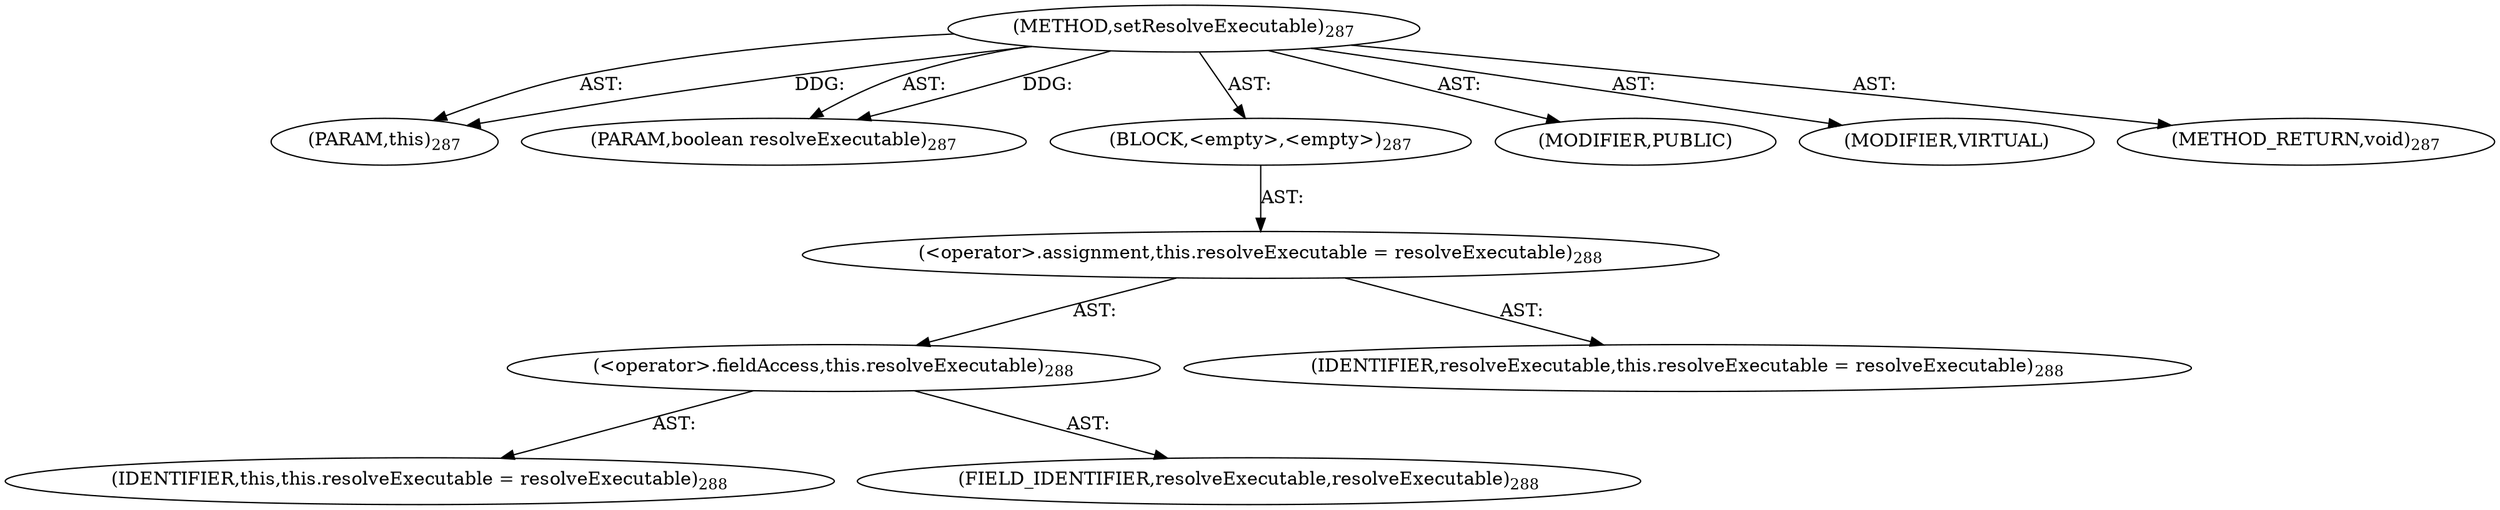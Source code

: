 digraph "setResolveExecutable" {  
"111669149712" [label = <(METHOD,setResolveExecutable)<SUB>287</SUB>> ]
"115964116998" [label = <(PARAM,this)<SUB>287</SUB>> ]
"115964117036" [label = <(PARAM,boolean resolveExecutable)<SUB>287</SUB>> ]
"25769803795" [label = <(BLOCK,&lt;empty&gt;,&lt;empty&gt;)<SUB>287</SUB>> ]
"30064771135" [label = <(&lt;operator&gt;.assignment,this.resolveExecutable = resolveExecutable)<SUB>288</SUB>> ]
"30064771136" [label = <(&lt;operator&gt;.fieldAccess,this.resolveExecutable)<SUB>288</SUB>> ]
"68719476743" [label = <(IDENTIFIER,this,this.resolveExecutable = resolveExecutable)<SUB>288</SUB>> ]
"55834574876" [label = <(FIELD_IDENTIFIER,resolveExecutable,resolveExecutable)<SUB>288</SUB>> ]
"68719476819" [label = <(IDENTIFIER,resolveExecutable,this.resolveExecutable = resolveExecutable)<SUB>288</SUB>> ]
"133143986223" [label = <(MODIFIER,PUBLIC)> ]
"133143986224" [label = <(MODIFIER,VIRTUAL)> ]
"128849018896" [label = <(METHOD_RETURN,void)<SUB>287</SUB>> ]
  "111669149712" -> "115964116998"  [ label = "AST: "] 
  "111669149712" -> "115964117036"  [ label = "AST: "] 
  "111669149712" -> "25769803795"  [ label = "AST: "] 
  "111669149712" -> "133143986223"  [ label = "AST: "] 
  "111669149712" -> "133143986224"  [ label = "AST: "] 
  "111669149712" -> "128849018896"  [ label = "AST: "] 
  "25769803795" -> "30064771135"  [ label = "AST: "] 
  "30064771135" -> "30064771136"  [ label = "AST: "] 
  "30064771135" -> "68719476819"  [ label = "AST: "] 
  "30064771136" -> "68719476743"  [ label = "AST: "] 
  "30064771136" -> "55834574876"  [ label = "AST: "] 
  "111669149712" -> "115964116998"  [ label = "DDG: "] 
  "111669149712" -> "115964117036"  [ label = "DDG: "] 
}
